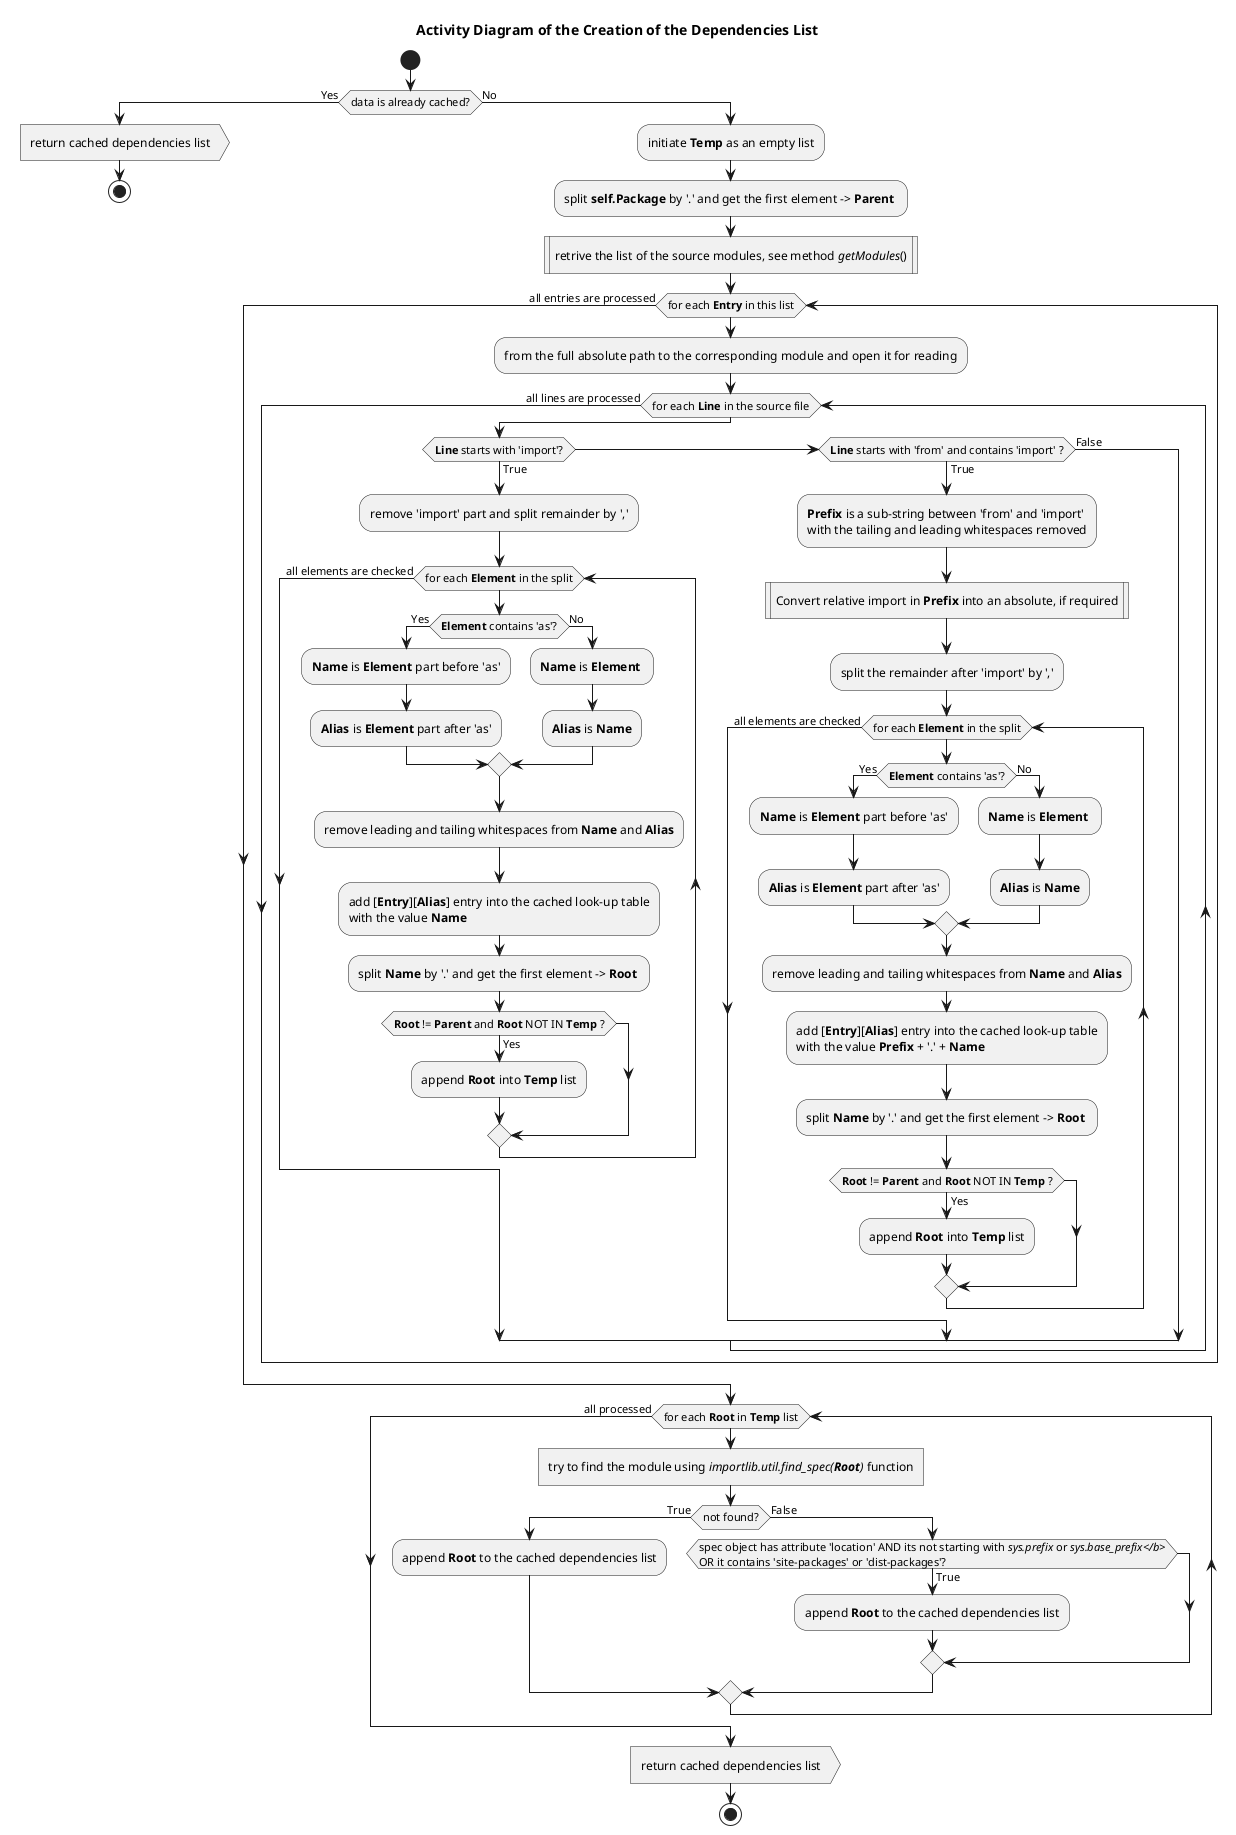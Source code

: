 @startuml get_dependencies

title Activity Diagram of the Creation of the Dependencies List

start

if (data is already cached?) then (Yes)
    :return cached dependencies list>

    stop
else (No)
    :initiate <b>Temp</b> as an empty list;

    :split <b>self.Package</b> by '.' and get the first element -> <b>Parent</b> ;

    :retrive the list of the source modules, see method <i>getModules</i>()|

    while (for each <b>Entry</b> in this list)
        :from the full absolute path to the corresponding module and open it for reading;

        while (for each <b>Line</b> in the source file)
            if (<b>Line</b> starts with 'import'?) then (True)
                :remove 'import' part and split remainder by ',';
                
                while (for each <b>Element</b> in the split)
                    if (<b>Element</b> contains 'as'?) then (Yes)
                        :<b>Name</b> is <b>Element</b> part before 'as';

                        :<b>Alias</b> is <b>Element</b> part after 'as';
                    else (No)
                        :<b>Name</b> is <b>Element<b> ;

                        :<b>Alias</b> is <b>Name</b>;
                    endif

                    :remove leading and tailing whitespaces from <b>Name</b> and <b>Alias</b>;

                    :add [<b>Entry</b>][<b>Alias</b>] entry into the cached look-up table
                    with the value <b>Name</b>;

                    :split <b>Name</b> by '.' and get the first element -> <b>Root</b> ;

                    if (<b>Root</b> != <b>Parent</b> and <b>Root</b> NOT IN <b>Temp</b> ?) then (Yes)
                        :append <b>Root</b> into <b>Temp</b> list;
                    endif
                end while (all elements are checked)
            elseif (<b>Line</b> starts with 'from' and contains 'import' ?) then (True)
                :<b>Prefix</b> is a sub-string between 'from' and 'import'
                with the tailing and leading whitespaces removed;

                :Convert relative import in <b>Prefix</b> into an absolute, if required|

                :split the remainder after 'import' by ',';

                while (for each <b>Element</b> in the split)
                    if (<b>Element</b> contains 'as'?) then (Yes)
                        :<b>Name</b> is <b>Element</b> part before 'as';

                        :<b>Alias</b> is <b>Element</b> part after 'as';
                    else (No)
                        :<b>Name</b> is <b>Element<b> ;

                        :<b>Alias</b> is <b>Name</b>;
                    endif

                    :remove leading and tailing whitespaces from <b>Name</b> and <b>Alias</b>;

                    :add [<b>Entry</b>][<b>Alias</b>] entry into the cached look-up table
                    with the value <b>Prefix</b> + '.' + <b>Name</b> ;

                    :split <b>Name</b> by '.' and get the first element -> <b>Root</b> ;

                    if (<b>Root</b> != <b>Parent</b> and <b>Root</b> NOT IN <b>Temp</b> ?) then (Yes)
                        :append <b>Root</b> into <b>Temp</b> list;
                    endif
                end while (all elements are checked)
            else (False)
            endif
        end while (all lines are processed)
    end while (all entries are processed)

    while (for each <b>Root</b> in <b>Temp</b> list)
        :try to find the module using <i>importlib.util.find_spec(<b>Root</b>)</i> function]

        if (not found?) then (True)
            :append <b>Root</b> to the cached dependencies list;
        else (False)
            if (spec object has attribute 'location' AND its not starting with <i>sys.prefix</i> or <i>sys.base_prefix</b>\nOR it contains 'site-packages' or 'dist-packages'?) then (True)
                :append <b>Root</b> to the cached dependencies list;
            endif
        endif
    end while (all processed)

    :return cached dependencies list>

    stop
endif

@enduml
